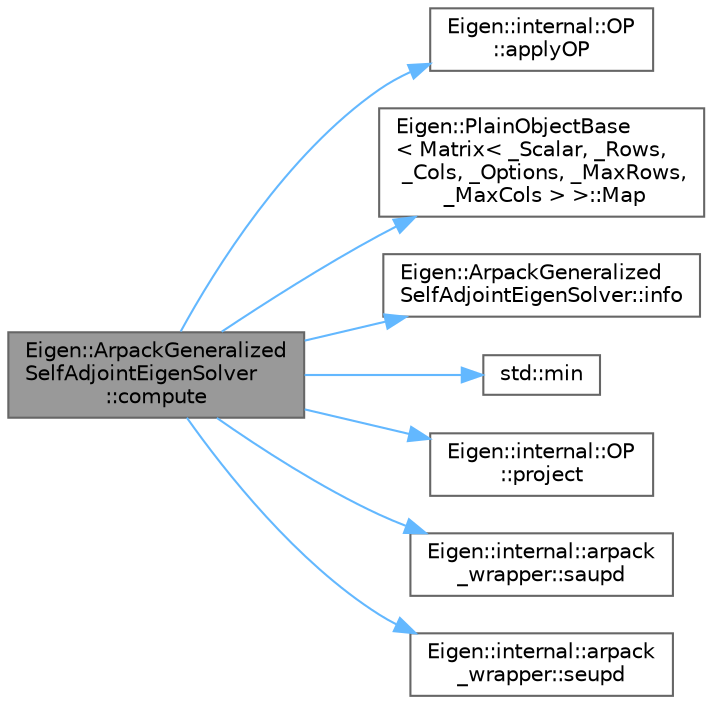 digraph "Eigen::ArpackGeneralizedSelfAdjointEigenSolver::compute"
{
 // LATEX_PDF_SIZE
  bgcolor="transparent";
  edge [fontname=Helvetica,fontsize=10,labelfontname=Helvetica,labelfontsize=10];
  node [fontname=Helvetica,fontsize=10,shape=box,height=0.2,width=0.4];
  rankdir="LR";
  Node1 [id="Node000001",label="Eigen::ArpackGeneralized\lSelfAdjointEigenSolver\l::compute",height=0.2,width=0.4,color="gray40", fillcolor="grey60", style="filled", fontcolor="black",tooltip="Computes generalized eigenvalues / eigenvectors of given matrix using the external ARPACK library."];
  Node1 -> Node2 [id="edge1_Node000001_Node000002",color="steelblue1",style="solid",tooltip=" "];
  Node2 [id="Node000002",label="Eigen::internal::OP\l::applyOP",height=0.2,width=0.4,color="grey40", fillcolor="white", style="filled",URL="$struct_eigen_1_1internal_1_1_o_p.html#a84f889851396fbeb02979b8b6ee3936e",tooltip=" "];
  Node1 -> Node3 [id="edge2_Node000001_Node000003",color="steelblue1",style="solid",tooltip=" "];
  Node3 [id="Node000003",label="Eigen::PlainObjectBase\l\< Matrix\< _Scalar, _Rows,\l _Cols, _Options, _MaxRows,\l _MaxCols \> \>::Map",height=0.2,width=0.4,color="grey40", fillcolor="white", style="filled",URL="$class_eigen_1_1_plain_object_base.html#a44523f8b49c90154f6195c6f04666499",tooltip=" "];
  Node1 -> Node4 [id="edge3_Node000001_Node000004",color="steelblue1",style="solid",tooltip=" "];
  Node4 [id="Node000004",label="Eigen::ArpackGeneralized\lSelfAdjointEigenSolver::info",height=0.2,width=0.4,color="grey40", fillcolor="white", style="filled",URL="$class_eigen_1_1_arpack_generalized_self_adjoint_eigen_solver.html#a6f952eed50efe01b8cb91726e6a93b68",tooltip="Reports whether previous computation was successful."];
  Node1 -> Node5 [id="edge4_Node000001_Node000005",color="steelblue1",style="solid",tooltip=" "];
  Node5 [id="Node000005",label="std::min",height=0.2,width=0.4,color="grey40", fillcolor="white", style="filled",URL="$namespacestd.html#ac7b9885417769949d76890454b6d072e",tooltip=" "];
  Node1 -> Node6 [id="edge5_Node000001_Node000006",color="steelblue1",style="solid",tooltip=" "];
  Node6 [id="Node000006",label="Eigen::internal::OP\l::project",height=0.2,width=0.4,color="grey40", fillcolor="white", style="filled",URL="$struct_eigen_1_1internal_1_1_o_p.html#a09cd5c86fad9d98fd88621c581479355",tooltip=" "];
  Node1 -> Node7 [id="edge6_Node000001_Node000007",color="steelblue1",style="solid",tooltip=" "];
  Node7 [id="Node000007",label="Eigen::internal::arpack\l_wrapper::saupd",height=0.2,width=0.4,color="grey40", fillcolor="white", style="filled",URL="$struct_eigen_1_1internal_1_1arpack__wrapper.html#a098a72250482df47291c851dab43f4be",tooltip=" "];
  Node1 -> Node8 [id="edge7_Node000001_Node000008",color="steelblue1",style="solid",tooltip=" "];
  Node8 [id="Node000008",label="Eigen::internal::arpack\l_wrapper::seupd",height=0.2,width=0.4,color="grey40", fillcolor="white", style="filled",URL="$struct_eigen_1_1internal_1_1arpack__wrapper.html#ac4f7ce364e0fd5d1456b710d1124ef68",tooltip=" "];
}
